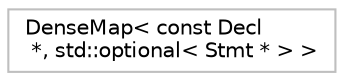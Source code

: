 digraph "Graphical Class Hierarchy"
{
 // LATEX_PDF_SIZE
  bgcolor="transparent";
  edge [fontname="Helvetica",fontsize="10",labelfontname="Helvetica",labelfontsize="10"];
  node [fontname="Helvetica",fontsize="10",shape=record];
  rankdir="LR";
  Node0 [label="DenseMap\< const Decl\l *, std::optional\< Stmt * \> \>",height=0.2,width=0.4,color="grey75",tooltip=" "];
}
